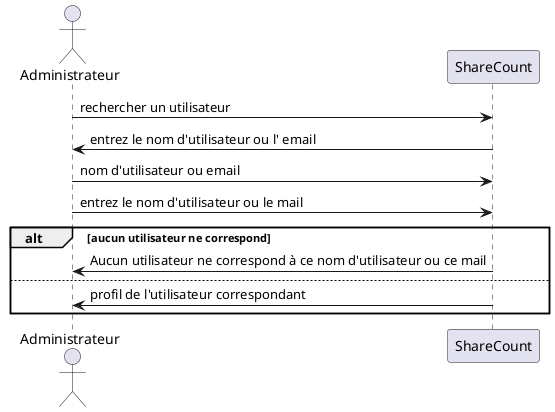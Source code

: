 @startuml "Consulter un profil utilisateur (admin)"
actor Administrateur as a
participant ShareCount as sc

a 	-> 	sc : rechercher un utilisateur
a 	<- 	sc : entrez le nom d'utilisateur ou l' email
a 	-> 	sc : nom d'utilisateur ou email
a 	-> 	sc : entrez le nom d'utilisateur ou le mail
alt aucun utilisateur ne correspond
a 	<- 	sc : Aucun utilisateur ne correspond à ce nom d'utilisateur ou ce mail
else
a 	<- 	sc : profil de l'utilisateur correspondant
end
@enduml